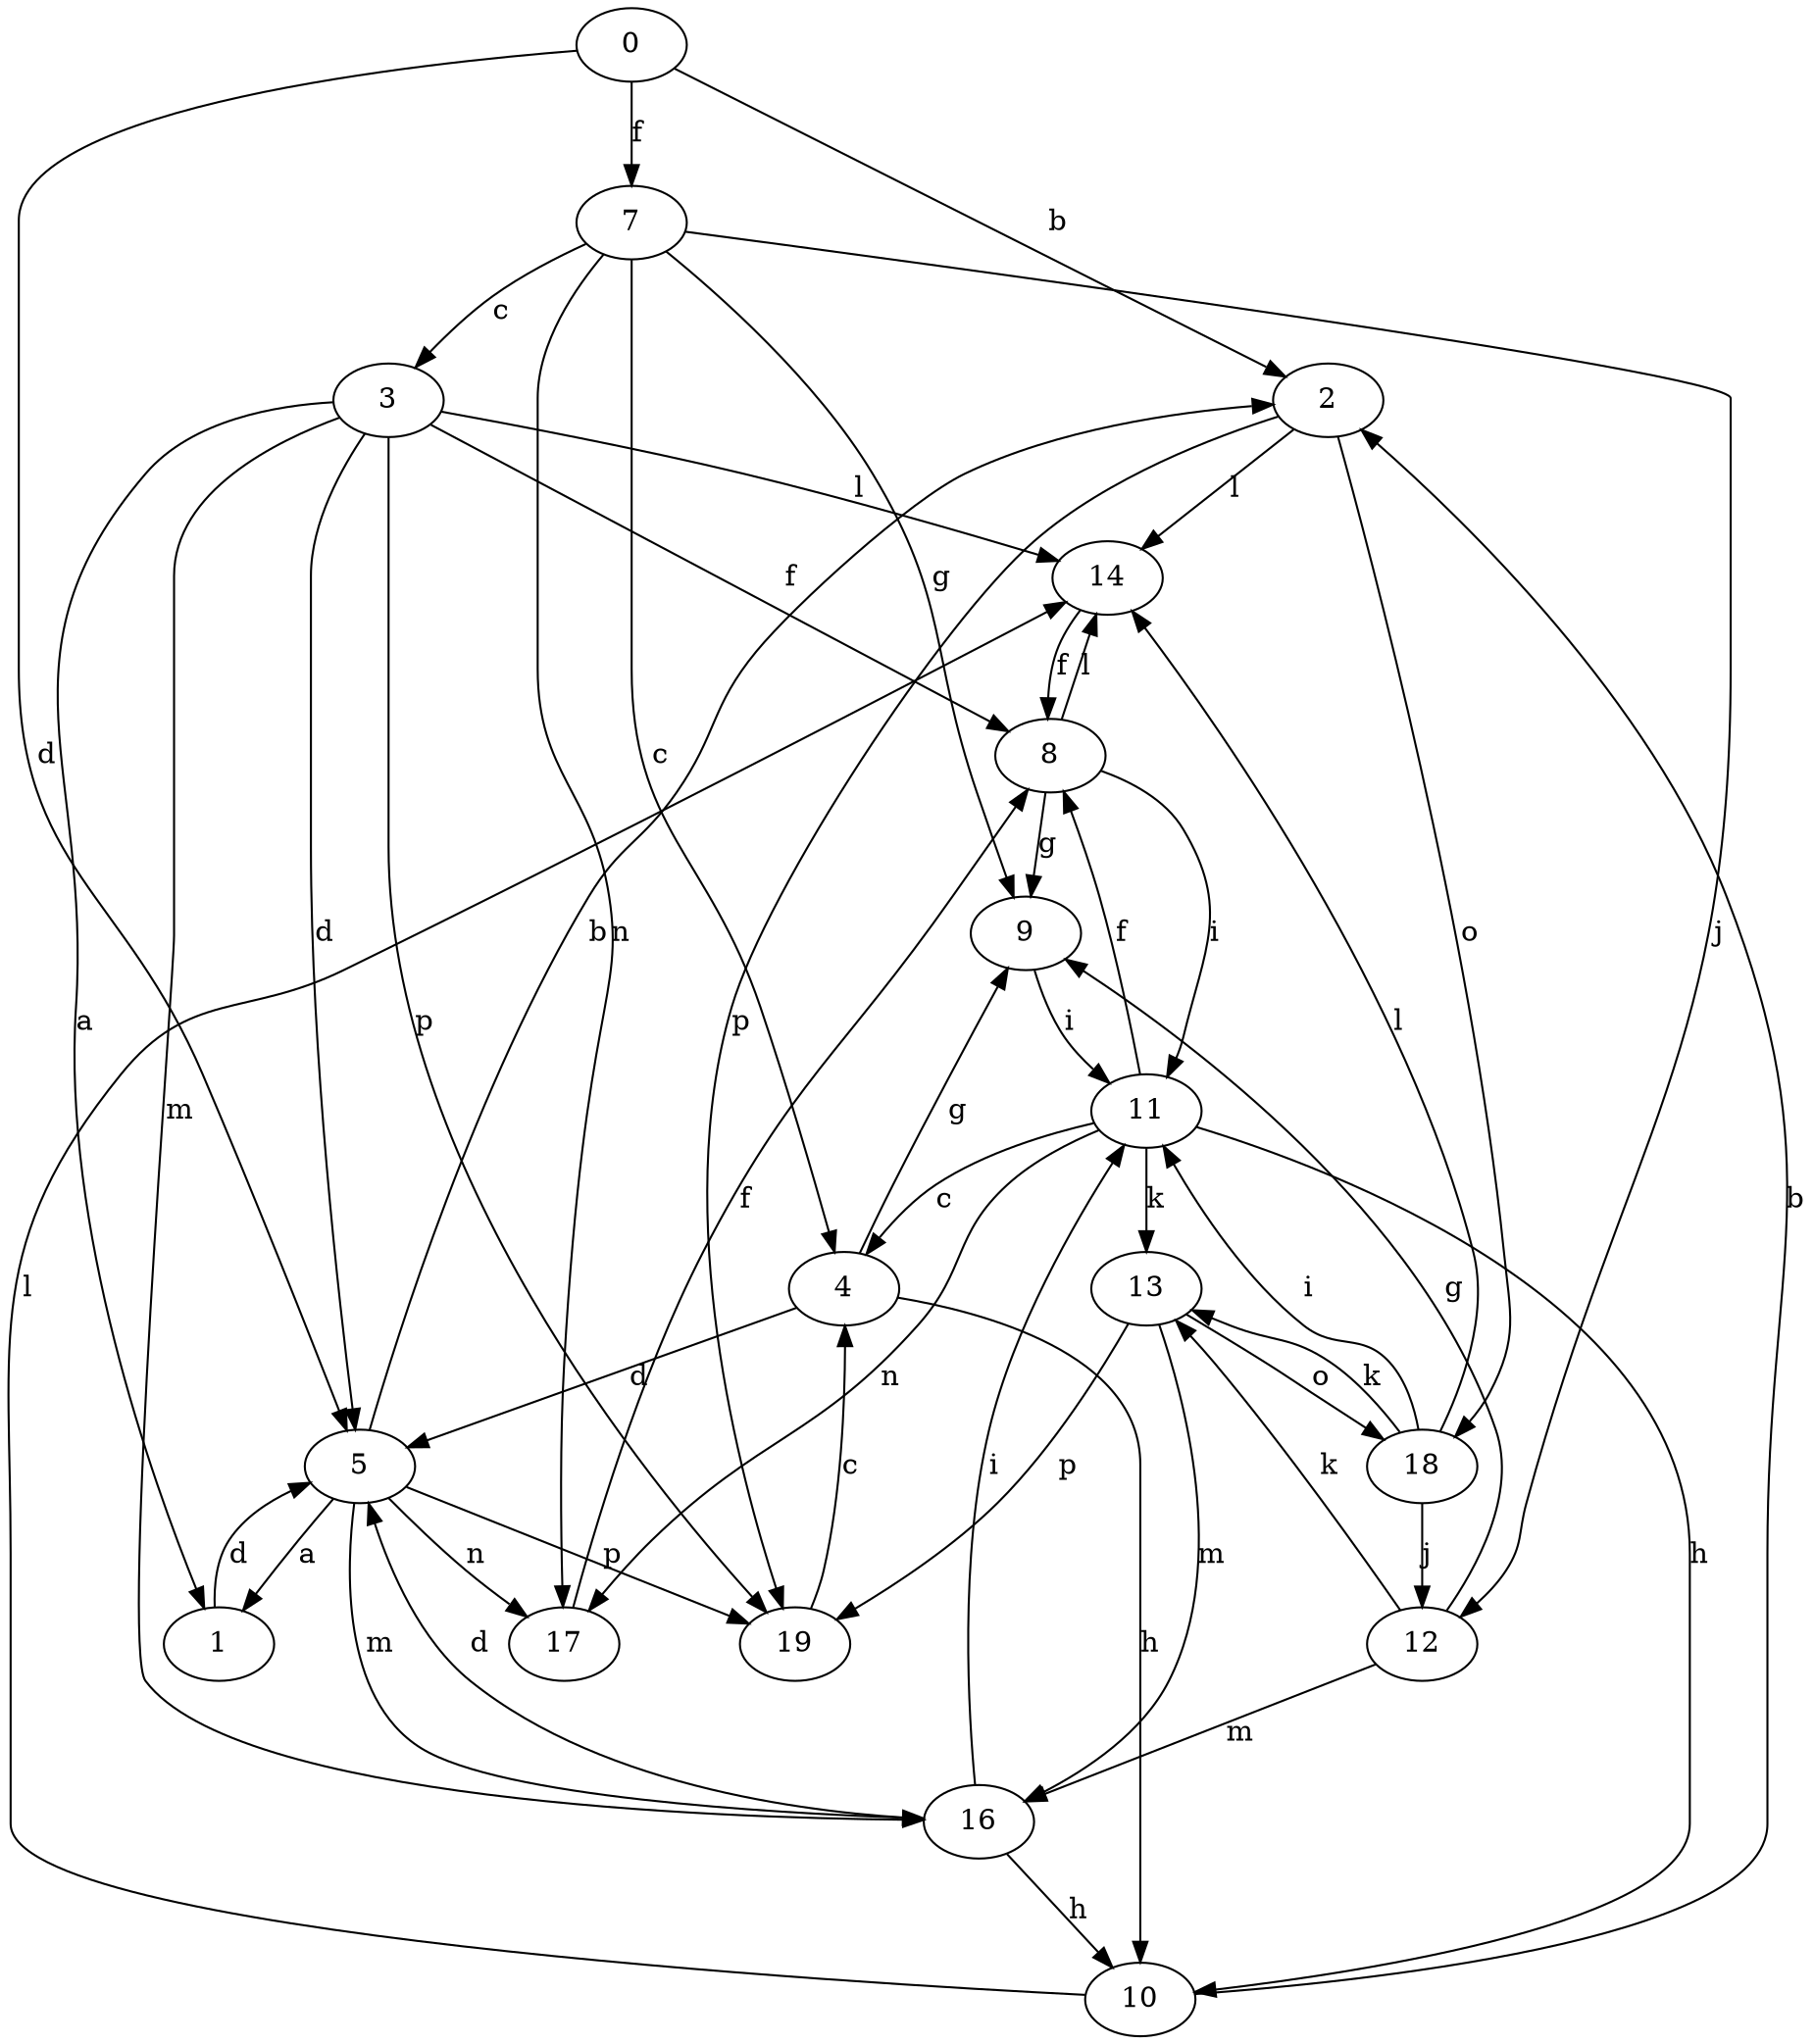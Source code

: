 strict digraph  {
0;
1;
2;
3;
4;
5;
7;
8;
9;
10;
11;
12;
13;
14;
16;
17;
18;
19;
0 -> 2  [label=b];
0 -> 5  [label=d];
0 -> 7  [label=f];
1 -> 5  [label=d];
2 -> 14  [label=l];
2 -> 18  [label=o];
2 -> 19  [label=p];
3 -> 1  [label=a];
3 -> 5  [label=d];
3 -> 8  [label=f];
3 -> 14  [label=l];
3 -> 16  [label=m];
3 -> 19  [label=p];
4 -> 5  [label=d];
4 -> 9  [label=g];
4 -> 10  [label=h];
5 -> 1  [label=a];
5 -> 2  [label=b];
5 -> 16  [label=m];
5 -> 17  [label=n];
5 -> 19  [label=p];
7 -> 3  [label=c];
7 -> 4  [label=c];
7 -> 9  [label=g];
7 -> 12  [label=j];
7 -> 17  [label=n];
8 -> 9  [label=g];
8 -> 11  [label=i];
8 -> 14  [label=l];
9 -> 11  [label=i];
10 -> 2  [label=b];
10 -> 14  [label=l];
11 -> 4  [label=c];
11 -> 8  [label=f];
11 -> 10  [label=h];
11 -> 13  [label=k];
11 -> 17  [label=n];
12 -> 9  [label=g];
12 -> 13  [label=k];
12 -> 16  [label=m];
13 -> 16  [label=m];
13 -> 18  [label=o];
13 -> 19  [label=p];
14 -> 8  [label=f];
16 -> 5  [label=d];
16 -> 10  [label=h];
16 -> 11  [label=i];
17 -> 8  [label=f];
18 -> 11  [label=i];
18 -> 12  [label=j];
18 -> 13  [label=k];
18 -> 14  [label=l];
19 -> 4  [label=c];
}
